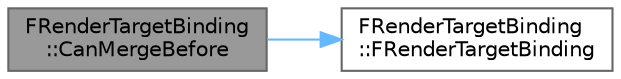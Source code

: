 digraph "FRenderTargetBinding::CanMergeBefore"
{
 // INTERACTIVE_SVG=YES
 // LATEX_PDF_SIZE
  bgcolor="transparent";
  edge [fontname=Helvetica,fontsize=10,labelfontname=Helvetica,labelfontsize=10];
  node [fontname=Helvetica,fontsize=10,shape=box,height=0.2,width=0.4];
  rankdir="LR";
  Node1 [id="Node000001",label="FRenderTargetBinding\l::CanMergeBefore",height=0.2,width=0.4,color="gray40", fillcolor="grey60", style="filled", fontcolor="black",tooltip="Whether we can merge a render pass using Other into a render pass using this render target binding."];
  Node1 -> Node2 [id="edge1_Node000001_Node000002",color="steelblue1",style="solid",tooltip=" "];
  Node2 [id="Node000002",label="FRenderTargetBinding\l::FRenderTargetBinding",height=0.2,width=0.4,color="grey40", fillcolor="white", style="filled",URL="$d2/d6f/structFRenderTargetBinding.html#aa853d2ed72982a63591681f6d9954aac",tooltip=" "];
}

